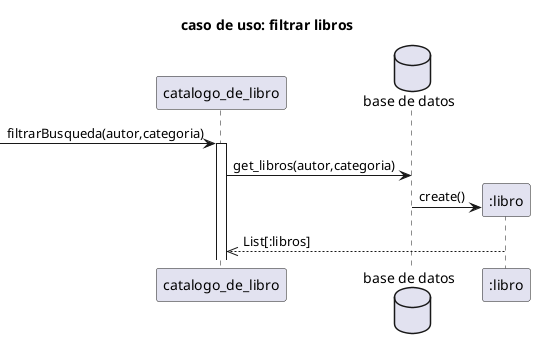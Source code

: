 @startuml
title caso de uso: filtrar libros

participant "catalogo_de_libro" as c
database "base de datos" as db

->c:filtrarBusqueda(autor,categoria)
activate c
c->db:get_libros(autor,categoria)
create ":libro" as l
db->l:create()
l-->>c:List[:libros]


@enduml

' @startuml

' actor "usuario" as u
' participant "sistema" as s
' database "base de datos" as db

' u -> s:iniciarSesion(correo,contraseña)
' activate s
' s ->u:presiona el boton de  filtrar libros
' u -> s:filtrarLibros(autor,categoria)
' activate s
' s -> u:muestra una ventana dinde muestra dos lista categorias y autores
' u -> s:selecciona una opcion
' s-> u:selecciona una opcion de realizar busqueda o cancelar
' group realizar busqueda

' u -> s:selecciona los filtros
' s -> s:presiona el boton de buscar
' s -> db:realiza la consulta
' activate db
' deactivate db
' group mostrar resultados
' s -> u:muestra los resultados
' else no encuentra resultados
' s -> u:muestra un mensaje de que no se encontraron resultados
' end
' else cancelar
' s->s:cieera la ventana
' end
' @enduml